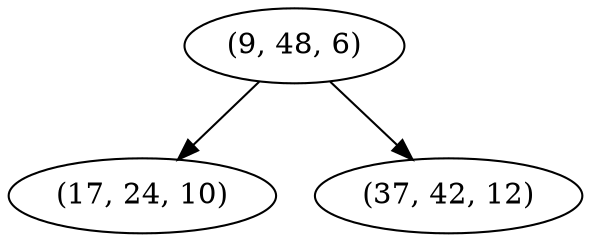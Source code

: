 digraph tree {
    "(9, 48, 6)";
    "(17, 24, 10)";
    "(37, 42, 12)";
    "(9, 48, 6)" -> "(17, 24, 10)";
    "(9, 48, 6)" -> "(37, 42, 12)";
}
